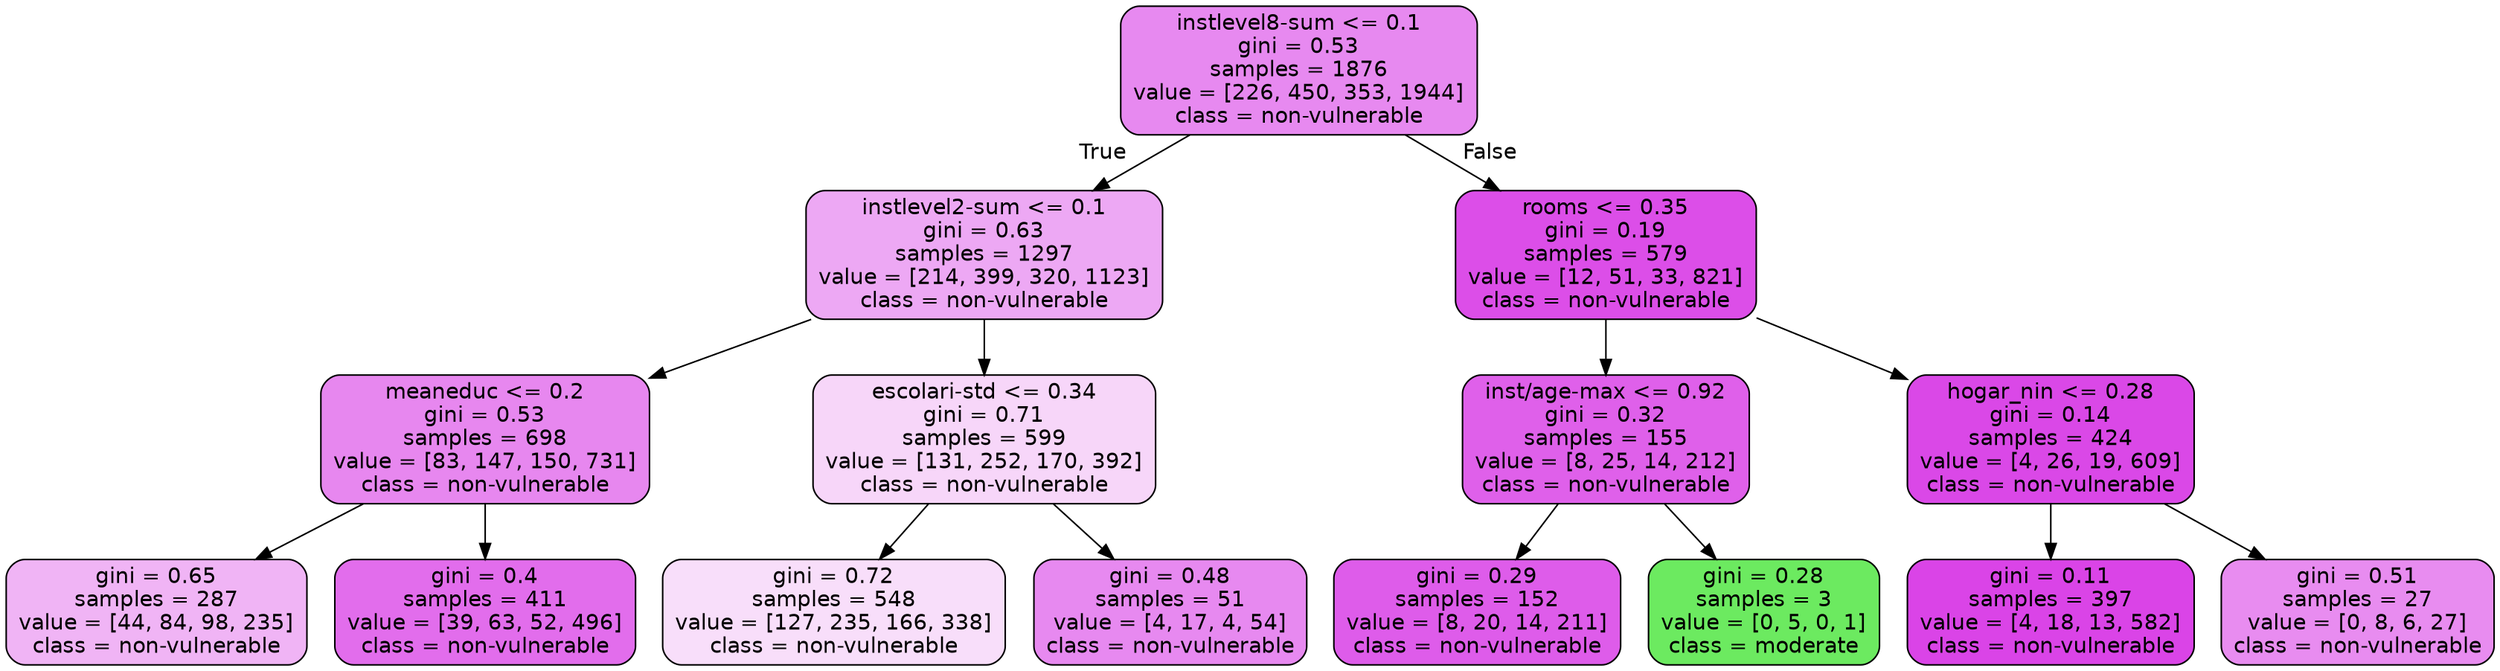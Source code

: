 digraph Tree {
node [shape=box, style="filled, rounded", color="black", fontname=helvetica] ;
edge [fontname=helvetica] ;
0 [label="instlevel8-sum <= 0.1\ngini = 0.53\nsamples = 1876\nvalue = [226, 450, 353, 1944]\nclass = non-vulnerable", fillcolor="#d739e597"] ;
1 [label="instlevel2-sum <= 0.1\ngini = 0.63\nsamples = 1297\nvalue = [214, 399, 320, 1123]\nclass = non-vulnerable", fillcolor="#d739e56f"] ;
0 -> 1 [labeldistance=2.5, labelangle=45, headlabel="True"] ;
2 [label="meaneduc <= 0.2\ngini = 0.53\nsamples = 698\nvalue = [83, 147, 150, 731]\nclass = non-vulnerable", fillcolor="#d739e59a"] ;
1 -> 2 ;
3 [label="gini = 0.65\nsamples = 287\nvalue = [44, 84, 98, 235]\nclass = non-vulnerable", fillcolor="#d739e560"] ;
2 -> 3 ;
4 [label="gini = 0.4\nsamples = 411\nvalue = [39, 63, 52, 496]\nclass = non-vulnerable", fillcolor="#d739e5bc"] ;
2 -> 4 ;
5 [label="escolari-std <= 0.34\ngini = 0.71\nsamples = 599\nvalue = [131, 252, 170, 392]\nclass = non-vulnerable", fillcolor="#d739e534"] ;
1 -> 5 ;
6 [label="gini = 0.72\nsamples = 548\nvalue = [127, 235, 166, 338]\nclass = non-vulnerable", fillcolor="#d739e52a"] ;
5 -> 6 ;
7 [label="gini = 0.48\nsamples = 51\nvalue = [4, 17, 4, 54]\nclass = non-vulnerable", fillcolor="#d739e598"] ;
5 -> 7 ;
8 [label="rooms <= 0.35\ngini = 0.19\nsamples = 579\nvalue = [12, 51, 33, 821]\nclass = non-vulnerable", fillcolor="#d739e5e3"] ;
0 -> 8 [labeldistance=2.5, labelangle=-45, headlabel="False"] ;
9 [label="inst/age-max <= 0.92\ngini = 0.32\nsamples = 155\nvalue = [8, 25, 14, 212]\nclass = non-vulnerable", fillcolor="#d739e5cc"] ;
8 -> 9 ;
10 [label="gini = 0.29\nsamples = 152\nvalue = [8, 20, 14, 211]\nclass = non-vulnerable", fillcolor="#d739e5d1"] ;
9 -> 10 ;
11 [label="gini = 0.28\nsamples = 3\nvalue = [0, 5, 0, 1]\nclass = moderate", fillcolor="#47e539cc"] ;
9 -> 11 ;
12 [label="hogar_nin <= 0.28\ngini = 0.14\nsamples = 424\nvalue = [4, 26, 19, 609]\nclass = non-vulnerable", fillcolor="#d739e5eb"] ;
8 -> 12 ;
13 [label="gini = 0.11\nsamples = 397\nvalue = [4, 18, 13, 582]\nclass = non-vulnerable", fillcolor="#d739e5f0"] ;
12 -> 13 ;
14 [label="gini = 0.51\nsamples = 27\nvalue = [0, 8, 6, 27]\nclass = non-vulnerable", fillcolor="#d739e593"] ;
12 -> 14 ;
}